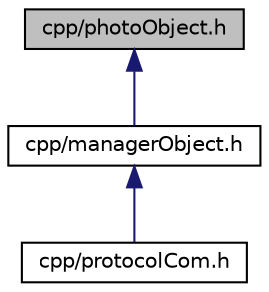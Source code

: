 digraph "cpp/photoObject.h"
{
 // LATEX_PDF_SIZE
  edge [fontname="Helvetica",fontsize="10",labelfontname="Helvetica",labelfontsize="10"];
  node [fontname="Helvetica",fontsize="10",shape=record];
  Node1 [label="cpp/photoObject.h",height=0.2,width=0.4,color="black", fillcolor="grey75", style="filled", fontcolor="black",tooltip="Header file for the PhotoObject class."];
  Node1 -> Node2 [dir="back",color="midnightblue",fontsize="10",style="solid"];
  Node2 [label="cpp/managerObject.h",height=0.2,width=0.4,color="black", fillcolor="white", style="filled",URL="$managerObject_8h.html",tooltip="Header file for the ManagerObject class."];
  Node2 -> Node3 [dir="back",color="midnightblue",fontsize="10",style="solid"];
  Node3 [label="cpp/protocolCom.h",height=0.2,width=0.4,color="black", fillcolor="white", style="filled",URL="$protocolCom_8h.html",tooltip="Header file for the communication protocol."];
}
